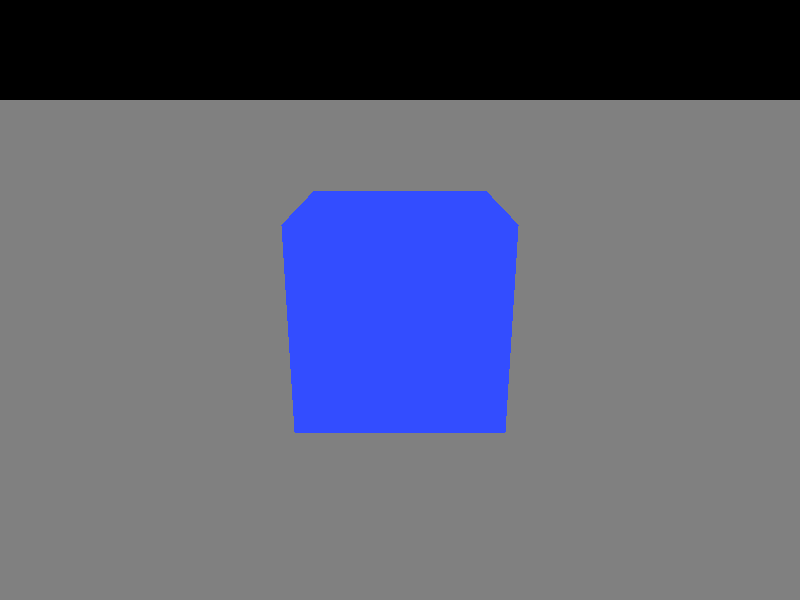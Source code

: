 //--declares-----------------------------

#declare sharedColour = colour rgb <.2, .3, 1>;

//--objects------------------------------

//reflection
sphere {
  <5, 5, 5>, 5
  // show reflections, but not the object directly
  no_image
  no_shadow
  pigment {
    sharedColour
  }
}
//object
box {
  <0, 0, 0>  // one corner position <X1 Y1 Z1>
  <10, 10, 10>  // other corner position <X2 Y2 Z2>
  pigment {
    sharedColour
  }
  no_shadow
  no_reflection
} 
// clipped conical shape
// cone { <END1>, RADIUS1, <END2>, RADIUS2 [open] }
// Where <END1> and <END2> are vectors defining the x,y,z
// coordinates of the center of each end of the cone
// and RADIUS1 and RADIUS2 are float values for the radii
// of those ends.  open, if present, cone is hollow, else capped
cone {
  <5, 0, 5>,  5,
  <5, 10, 5>, 0
  no_image
  no_reflection
}

plane {
  y, 
  0
  pigment {
    colour rgb <.5, .5, .5>
  }
  finish {
    reflection .8
  }
} 

//--lights------------------------------ 

// create a regular point light source
light_source {
  0*x                  // light's position (translated below)
  color rgb <1,1,1>    // light's color
  translate <-10, 20, -10>
}

//--camera------------------------------

// perspective (default) camera
camera {
  location  <5, 15, -25>
  look_at   <5, 5, 5>
  right     x*image_width/image_height
}

